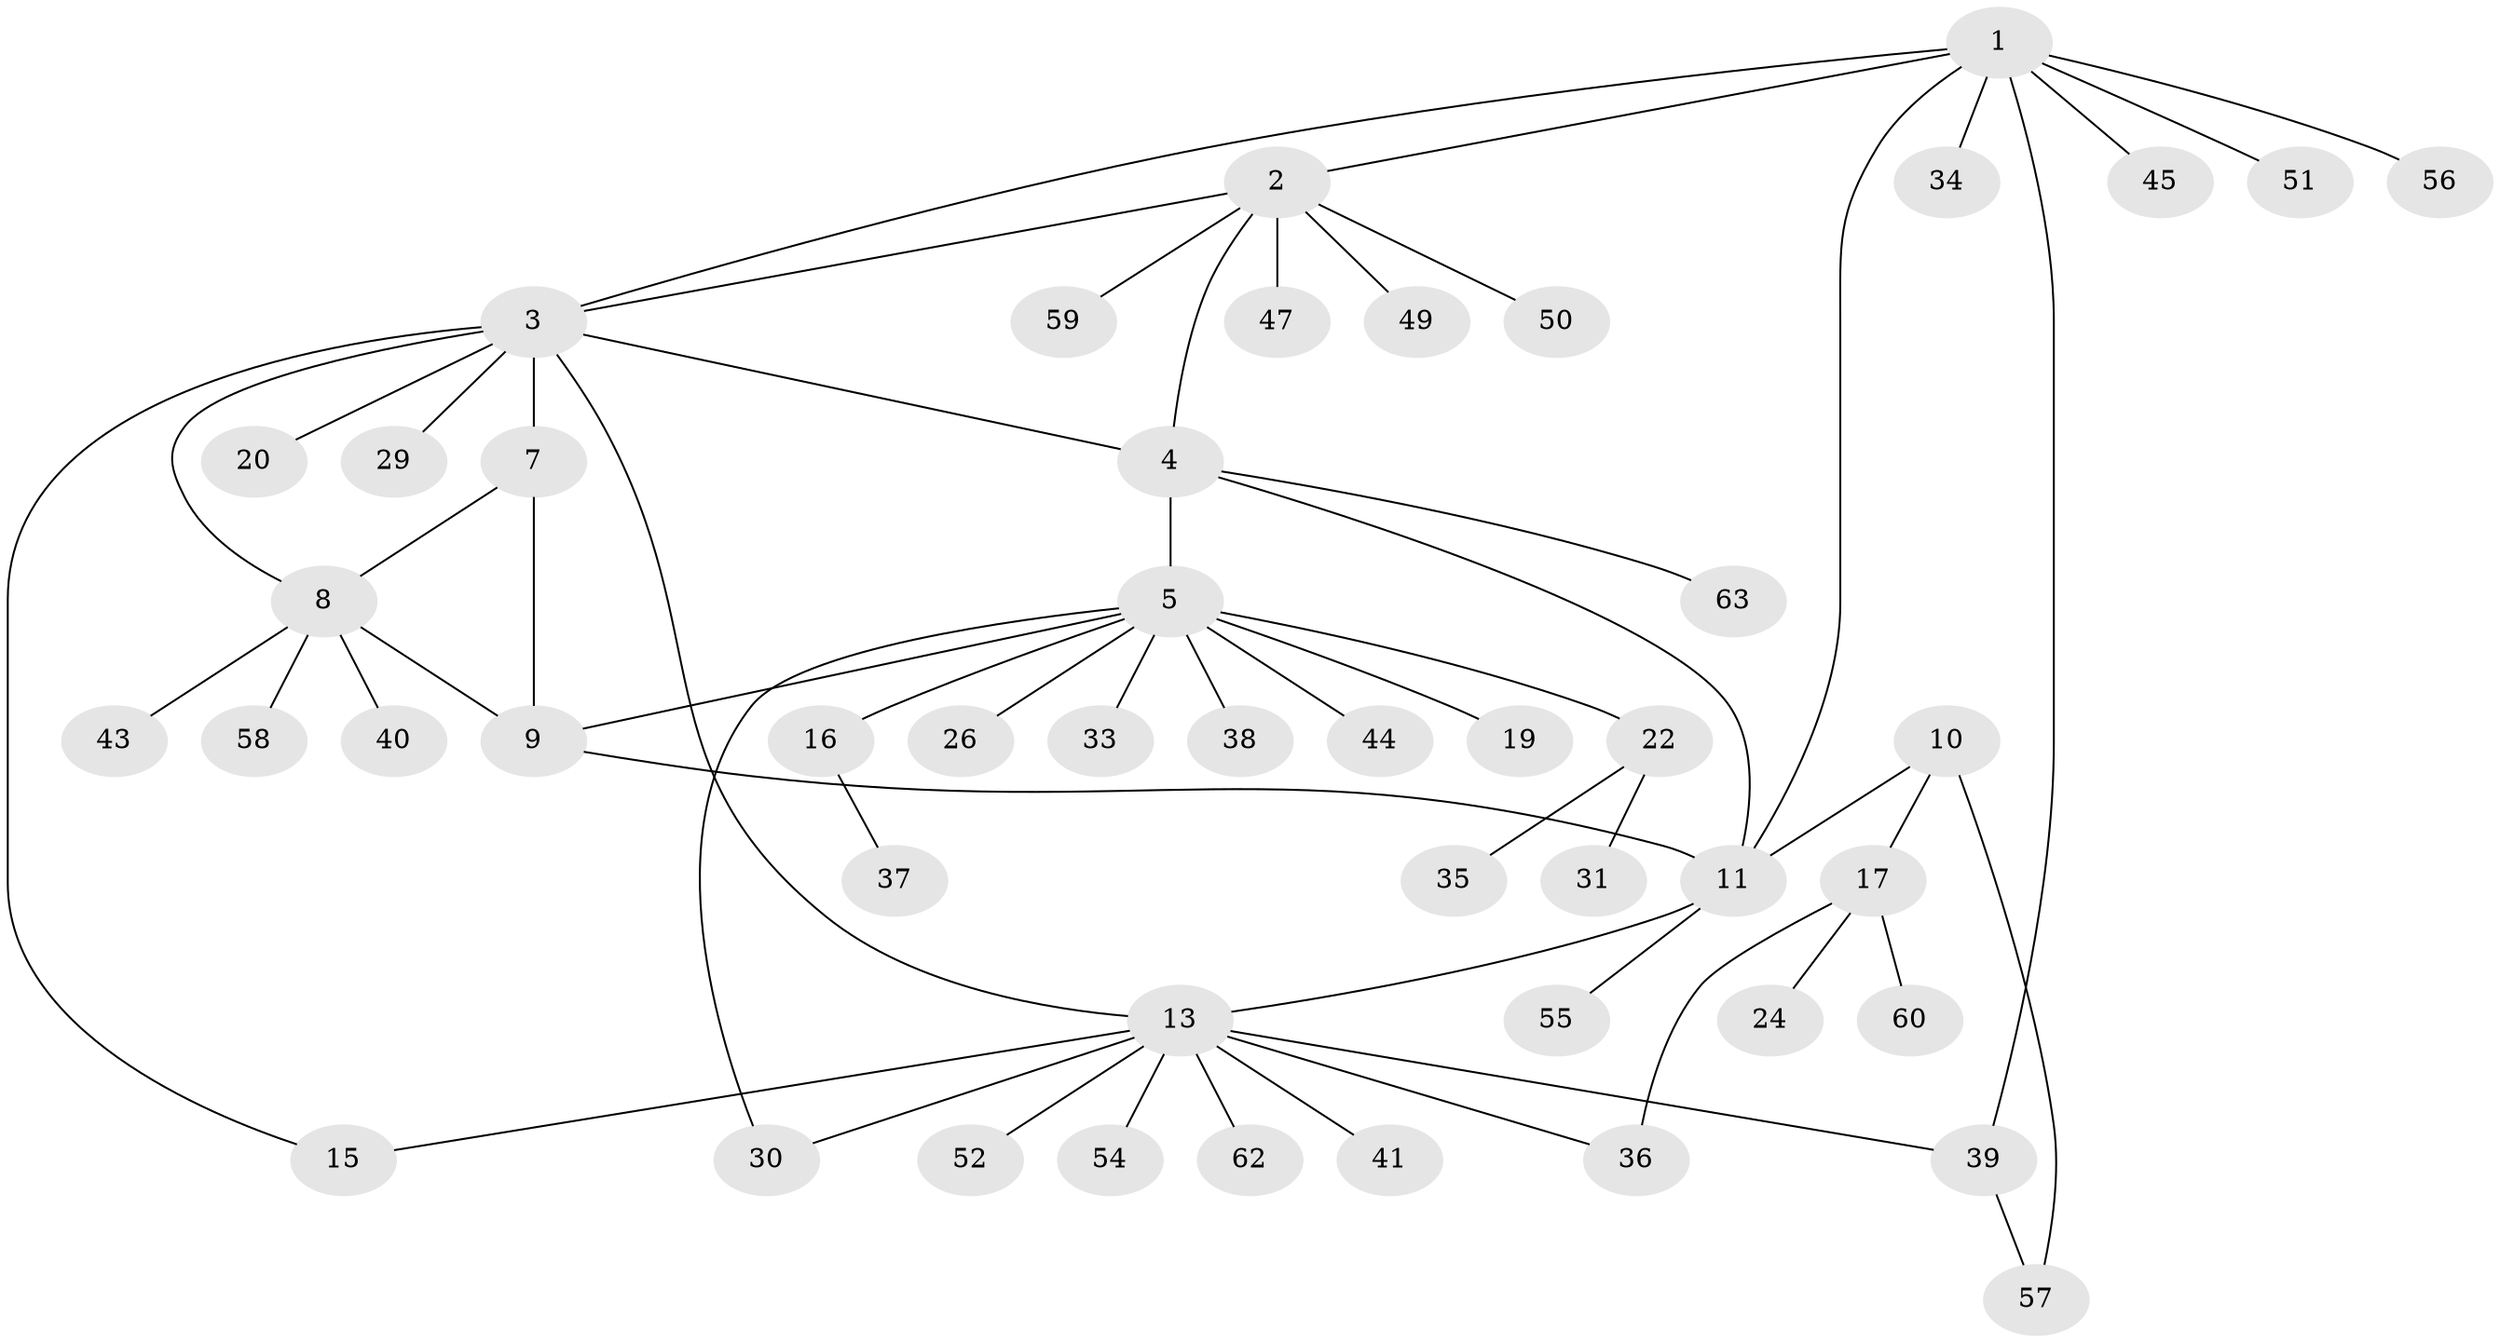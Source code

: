 // Generated by graph-tools (version 1.1) at 2025/24/03/03/25 07:24:18]
// undirected, 48 vertices, 60 edges
graph export_dot {
graph [start="1"]
  node [color=gray90,style=filled];
  1 [super="+25"];
  2 [super="+23"];
  3 [super="+14"];
  4 [super="+6"];
  5 [super="+61"];
  7 [super="+48"];
  8 [super="+18"];
  9;
  10 [super="+53"];
  11 [super="+12"];
  13 [super="+21"];
  15 [super="+28"];
  16;
  17 [super="+42"];
  19;
  20;
  22 [super="+27"];
  24;
  26;
  29;
  30 [super="+32"];
  31;
  33;
  34;
  35;
  36;
  37;
  38;
  39;
  40;
  41;
  43 [super="+46"];
  44;
  45;
  47;
  49;
  50;
  51;
  52;
  54;
  55;
  56;
  57;
  58;
  59;
  60;
  62;
  63;
  1 -- 2;
  1 -- 3;
  1 -- 11;
  1 -- 34;
  1 -- 39;
  1 -- 45;
  1 -- 51;
  1 -- 56;
  2 -- 3;
  2 -- 4;
  2 -- 47;
  2 -- 49;
  2 -- 50;
  2 -- 59;
  3 -- 7;
  3 -- 20;
  3 -- 29;
  3 -- 8;
  3 -- 13;
  3 -- 15;
  3 -- 4;
  4 -- 5 [weight=2];
  4 -- 11;
  4 -- 63;
  5 -- 9;
  5 -- 16;
  5 -- 19;
  5 -- 22;
  5 -- 26;
  5 -- 30;
  5 -- 33;
  5 -- 38;
  5 -- 44;
  7 -- 8;
  7 -- 9;
  8 -- 9;
  8 -- 40;
  8 -- 43;
  8 -- 58;
  9 -- 11;
  10 -- 11 [weight=2];
  10 -- 17;
  10 -- 57;
  11 -- 13;
  11 -- 55;
  13 -- 15;
  13 -- 30;
  13 -- 36;
  13 -- 39;
  13 -- 41;
  13 -- 52;
  13 -- 62;
  13 -- 54;
  16 -- 37;
  17 -- 24;
  17 -- 36;
  17 -- 60;
  22 -- 35;
  22 -- 31;
  39 -- 57;
}
